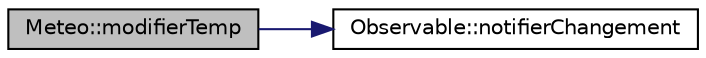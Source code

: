 digraph "Meteo::modifierTemp"
{
  bgcolor="transparent";
  edge [fontname="Helvetica",fontsize="10",labelfontname="Helvetica",labelfontsize="10"];
  node [fontname="Helvetica",fontsize="10",shape=record];
  rankdir="LR";
  Node1 [label="Meteo::modifierTemp",height=0.2,width=0.4,color="black", fillcolor="grey75", style="filled", fontcolor="black"];
  Node1 -> Node2 [color="midnightblue",fontsize="10",style="solid",fontname="Helvetica"];
  Node2 [label="Observable::notifierChangement",height=0.2,width=0.4,color="black",URL="$class_observable.html#ad36c008fd9968d70e622a448080c3cf4"];
}
